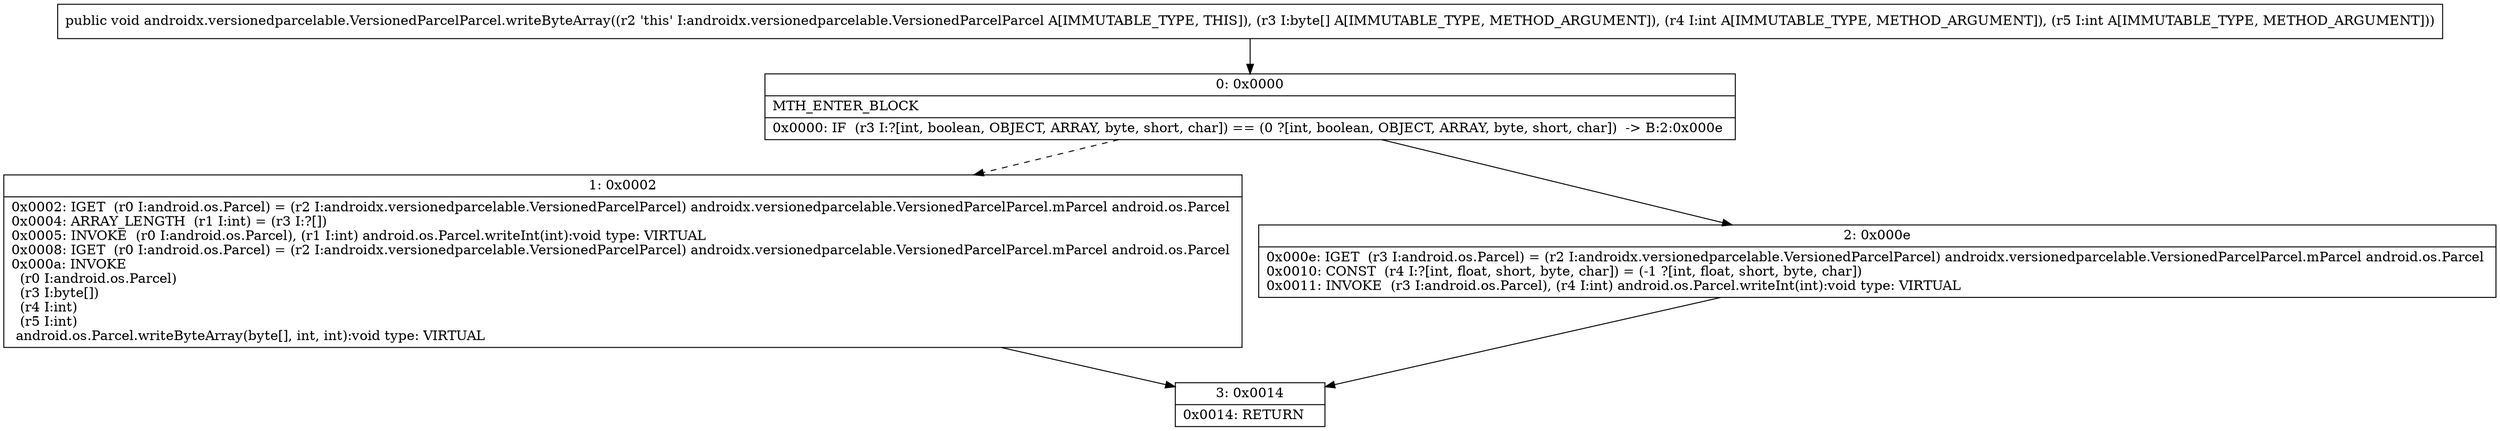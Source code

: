 digraph "CFG forandroidx.versionedparcelable.VersionedParcelParcel.writeByteArray([BII)V" {
Node_0 [shape=record,label="{0\:\ 0x0000|MTH_ENTER_BLOCK\l|0x0000: IF  (r3 I:?[int, boolean, OBJECT, ARRAY, byte, short, char]) == (0 ?[int, boolean, OBJECT, ARRAY, byte, short, char])  \-\> B:2:0x000e \l}"];
Node_1 [shape=record,label="{1\:\ 0x0002|0x0002: IGET  (r0 I:android.os.Parcel) = (r2 I:androidx.versionedparcelable.VersionedParcelParcel) androidx.versionedparcelable.VersionedParcelParcel.mParcel android.os.Parcel \l0x0004: ARRAY_LENGTH  (r1 I:int) = (r3 I:?[]) \l0x0005: INVOKE  (r0 I:android.os.Parcel), (r1 I:int) android.os.Parcel.writeInt(int):void type: VIRTUAL \l0x0008: IGET  (r0 I:android.os.Parcel) = (r2 I:androidx.versionedparcelable.VersionedParcelParcel) androidx.versionedparcelable.VersionedParcelParcel.mParcel android.os.Parcel \l0x000a: INVOKE  \l  (r0 I:android.os.Parcel)\l  (r3 I:byte[])\l  (r4 I:int)\l  (r5 I:int)\l android.os.Parcel.writeByteArray(byte[], int, int):void type: VIRTUAL \l}"];
Node_2 [shape=record,label="{2\:\ 0x000e|0x000e: IGET  (r3 I:android.os.Parcel) = (r2 I:androidx.versionedparcelable.VersionedParcelParcel) androidx.versionedparcelable.VersionedParcelParcel.mParcel android.os.Parcel \l0x0010: CONST  (r4 I:?[int, float, short, byte, char]) = (\-1 ?[int, float, short, byte, char]) \l0x0011: INVOKE  (r3 I:android.os.Parcel), (r4 I:int) android.os.Parcel.writeInt(int):void type: VIRTUAL \l}"];
Node_3 [shape=record,label="{3\:\ 0x0014|0x0014: RETURN   \l}"];
MethodNode[shape=record,label="{public void androidx.versionedparcelable.VersionedParcelParcel.writeByteArray((r2 'this' I:androidx.versionedparcelable.VersionedParcelParcel A[IMMUTABLE_TYPE, THIS]), (r3 I:byte[] A[IMMUTABLE_TYPE, METHOD_ARGUMENT]), (r4 I:int A[IMMUTABLE_TYPE, METHOD_ARGUMENT]), (r5 I:int A[IMMUTABLE_TYPE, METHOD_ARGUMENT])) }"];
MethodNode -> Node_0;
Node_0 -> Node_1[style=dashed];
Node_0 -> Node_2;
Node_1 -> Node_3;
Node_2 -> Node_3;
}

